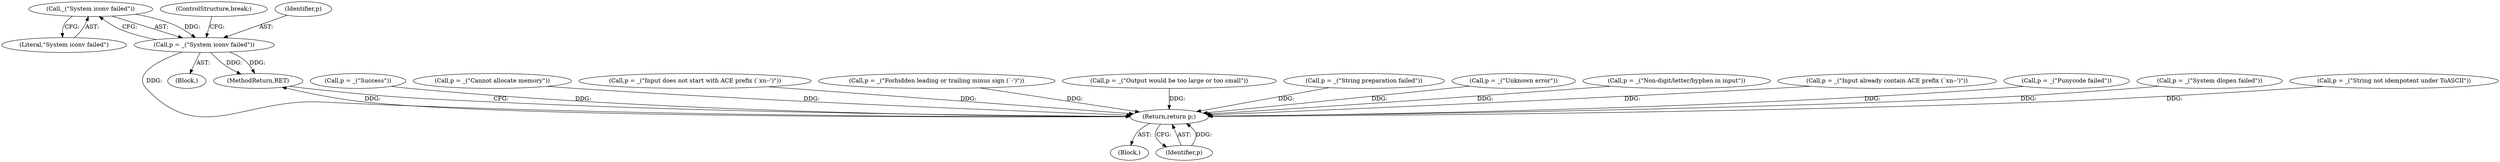 digraph "1_savannah_2e97c2796581c27213962c77f5a8571a598f9a2e@del" {
"1000167" [label="(Call,_(\"System iconv failed\"))"];
"1000165" [label="(Call,p = _(\"System iconv failed\"))"];
"1000188" [label="(Return,return p;)"];
"1000102" [label="(Block,)"];
"1000111" [label="(Call,p = _(\"Success\"))"];
"1000171" [label="(Call,p = _(\"Cannot allocate memory\"))"];
"1000147" [label="(Call,p = _(\"Input does not start with ACE prefix (`xn--')\"))"];
"1000109" [label="(Block,)"];
"1000135" [label="(Call,p = _(\"Forbidden leading or trailing minus sign (`-')\"))"];
"1000190" [label="(MethodReturn,RET)"];
"1000165" [label="(Call,p = _(\"System iconv failed\"))"];
"1000141" [label="(Call,p = _(\"Output would be too large or too small\"))"];
"1000189" [label="(Identifier,p)"];
"1000188" [label="(Return,return p;)"];
"1000117" [label="(Call,p = _(\"String preparation failed\"))"];
"1000183" [label="(Call,p = _(\"Unknown error\"))"];
"1000169" [label="(ControlStructure,break;)"];
"1000129" [label="(Call,p = _(\"Non-digit/letter/hyphen in input\"))"];
"1000159" [label="(Call,p = _(\"Input already contain ACE prefix (`xn--')\"))"];
"1000123" [label="(Call,p = _(\"Punycode failed\"))"];
"1000166" [label="(Identifier,p)"];
"1000177" [label="(Call,p = _(\"System dlopen failed\"))"];
"1000167" [label="(Call,_(\"System iconv failed\"))"];
"1000168" [label="(Literal,\"System iconv failed\")"];
"1000153" [label="(Call,p = _(\"String not idempotent under ToASCII\"))"];
"1000167" -> "1000165"  [label="AST: "];
"1000167" -> "1000168"  [label="CFG: "];
"1000168" -> "1000167"  [label="AST: "];
"1000165" -> "1000167"  [label="CFG: "];
"1000167" -> "1000165"  [label="DDG: "];
"1000165" -> "1000109"  [label="AST: "];
"1000166" -> "1000165"  [label="AST: "];
"1000169" -> "1000165"  [label="CFG: "];
"1000165" -> "1000190"  [label="DDG: "];
"1000165" -> "1000190"  [label="DDG: "];
"1000165" -> "1000188"  [label="DDG: "];
"1000188" -> "1000102"  [label="AST: "];
"1000188" -> "1000189"  [label="CFG: "];
"1000189" -> "1000188"  [label="AST: "];
"1000190" -> "1000188"  [label="CFG: "];
"1000188" -> "1000190"  [label="DDG: "];
"1000189" -> "1000188"  [label="DDG: "];
"1000177" -> "1000188"  [label="DDG: "];
"1000129" -> "1000188"  [label="DDG: "];
"1000159" -> "1000188"  [label="DDG: "];
"1000147" -> "1000188"  [label="DDG: "];
"1000117" -> "1000188"  [label="DDG: "];
"1000111" -> "1000188"  [label="DDG: "];
"1000153" -> "1000188"  [label="DDG: "];
"1000135" -> "1000188"  [label="DDG: "];
"1000123" -> "1000188"  [label="DDG: "];
"1000171" -> "1000188"  [label="DDG: "];
"1000141" -> "1000188"  [label="DDG: "];
"1000183" -> "1000188"  [label="DDG: "];
}

